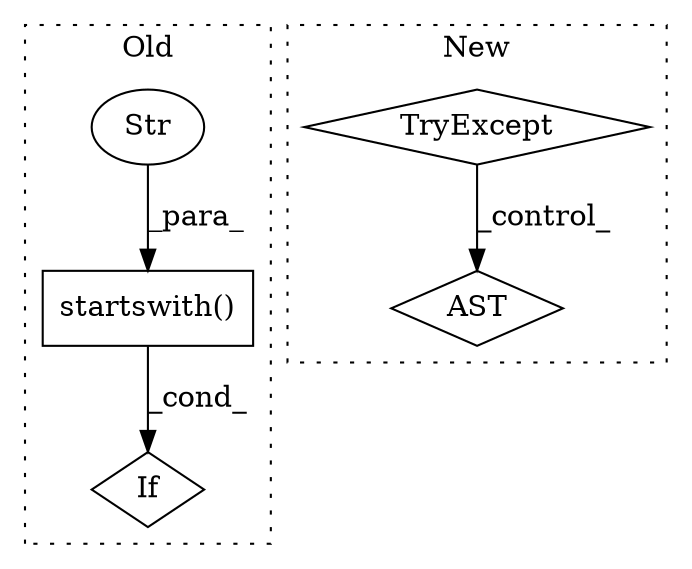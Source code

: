 digraph G {
subgraph cluster0 {
1 [label="startswith()" a="75" s="2602,2628" l="19,1" shape="box"];
3 [label="Str" a="66" s="2621" l="7" shape="ellipse"];
5 [label="If" a="96" s="2571" l="3" shape="diamond"];
label = "Old";
style="dotted";
}
subgraph cluster1 {
2 [label="TryExcept" a="71" s="3362" l="17" shape="diamond"];
4 [label="AST" a="2" s="3430,0" l="7,0" shape="diamond"];
label = "New";
style="dotted";
}
1 -> 5 [label="_cond_"];
2 -> 4 [label="_control_"];
3 -> 1 [label="_para_"];
}